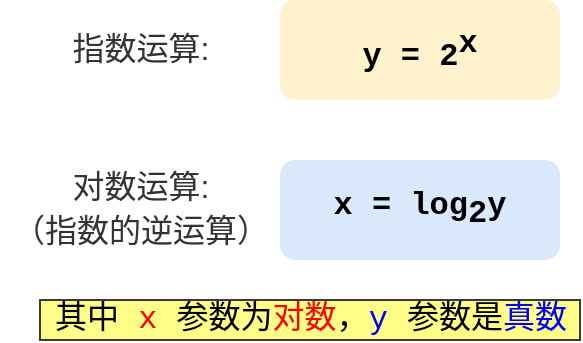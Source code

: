 <mxfile version="14.2.3" type="github">
  <diagram id="mbD5AaTDO_T1qyt1Valj" name="第 1 页">
    <mxGraphModel dx="1426" dy="825" grid="1" gridSize="10" guides="1" tooltips="1" connect="1" arrows="1" fold="1" page="1" pageScale="1" pageWidth="827" pageHeight="1169" math="0" shadow="0">
      <root>
        <mxCell id="0" />
        <mxCell id="1" parent="0" />
        <mxCell id="Nn_mb9ekMg6NWitFb57V-1" value="y = 2&lt;sup style=&quot;font-size: 16px;&quot;&gt;x&lt;/sup&gt;" style="rounded=1;whiteSpace=wrap;html=1;fontFamily=Courier New;fontSize=16;fillColor=#fff2cc;strokeColor=none;fontStyle=1" vertex="1" parent="1">
          <mxGeometry x="280" y="200" width="140" height="50" as="geometry" />
        </mxCell>
        <mxCell id="Nn_mb9ekMg6NWitFb57V-2" value="x = log&lt;sub style=&quot;font-size: 16px&quot;&gt;2&lt;/sub&gt;y" style="rounded=1;whiteSpace=wrap;html=1;fontFamily=Courier New;fontSize=16;fillColor=#dae8fc;strokeColor=none;fontStyle=1" vertex="1" parent="1">
          <mxGeometry x="280" y="280" width="140" height="50" as="geometry" />
        </mxCell>
        <mxCell id="Nn_mb9ekMg6NWitFb57V-3" value="&lt;span style=&quot;color: rgb(51 , 51 , 51) ; font-family: &amp;#34;pingfang sc&amp;#34; , &amp;#34;lantinghei sc&amp;#34; , &amp;#34;microsoft yahei&amp;#34; , &amp;#34;hiragino sans gb&amp;#34; , &amp;#34;microsoft sans serif&amp;#34; , &amp;#34;wenquanyi micro hei&amp;#34; , &amp;#34;helvetica&amp;#34; , sans-serif ; background-color: rgb(255 , 255 , 255)&quot;&gt;指数运算:&lt;/span&gt;" style="text;html=1;align=center;verticalAlign=middle;resizable=0;points=[];autosize=1;fontSize=16;fontFamily=Courier New;" vertex="1" parent="1">
          <mxGeometry x="170" y="210" width="80" height="30" as="geometry" />
        </mxCell>
        <mxCell id="Nn_mb9ekMg6NWitFb57V-4" value="&lt;span style=&quot;color: rgb(51 , 51 , 51) ; font-family: &amp;#34;pingfang sc&amp;#34; , &amp;#34;lantinghei sc&amp;#34; , &amp;#34;microsoft yahei&amp;#34; , &amp;#34;hiragino sans gb&amp;#34; , &amp;#34;microsoft sans serif&amp;#34; , &amp;#34;wenquanyi micro hei&amp;#34; , &amp;#34;helvetica&amp;#34; , sans-serif ; background-color: rgb(255 , 255 , 255)&quot;&gt;对数运算:&lt;br&gt;（指数的逆运算）&lt;br&gt;&lt;/span&gt;" style="text;html=1;align=center;verticalAlign=middle;resizable=0;points=[];autosize=1;fontSize=16;fontFamily=Courier New;" vertex="1" parent="1">
          <mxGeometry x="140" y="280" width="140" height="50" as="geometry" />
        </mxCell>
        <mxCell id="Nn_mb9ekMg6NWitFb57V-6" value="其中 &lt;font color=&quot;#ff0000&quot;&gt;x&lt;/font&gt; 参数为&lt;font color=&quot;#ff0000&quot;&gt;对数&lt;/font&gt;，&lt;font color=&quot;#0000ff&quot;&gt;y&lt;/font&gt; 参数是&lt;font color=&quot;#0000ff&quot;&gt;真数&lt;/font&gt;" style="text;html=1;align=center;verticalAlign=middle;resizable=0;points=[];autosize=1;fontSize=16;fontFamily=Courier New;fillColor=#ffff88;strokeColor=#36393d;fontStyle=0" vertex="1" parent="1">
          <mxGeometry x="160" y="350" width="270" height="20" as="geometry" />
        </mxCell>
      </root>
    </mxGraphModel>
  </diagram>
</mxfile>
